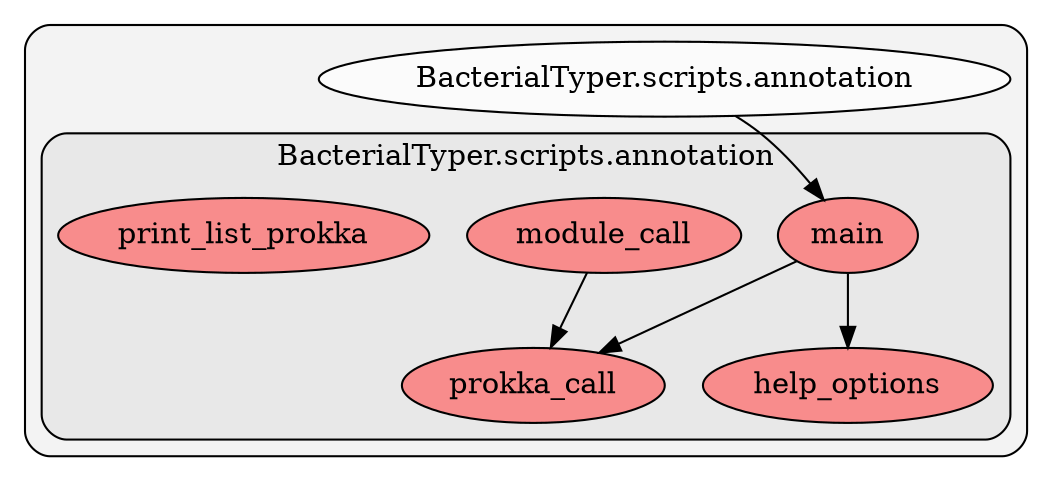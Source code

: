 digraph G {
    graph [rankdir=TB, clusterrank="local"];
    subgraph cluster_G {

        graph [style="filled,rounded",fillcolor="#80808018", label=""];
        BacterialTyper__scripts__annotation [label="BacterialTyper.scripts.annotation", style="filled", fillcolor="#ffffffb2", fontcolor="#000000", group="0"];
        subgraph cluster_BacterialTyper__scripts__annotation {

            graph [style="filled,rounded",fillcolor="#80808018", label="BacterialTyper.scripts.annotation"];
            BacterialTyper__scripts__annotation__help_options [label="help_options", style="filled", fillcolor="#ff6565b2", fontcolor="#000000", group="0"];
        }
        subgraph cluster_BacterialTyper__scripts__annotation {

            graph [style="filled,rounded",fillcolor="#80808018", label="BacterialTyper.scripts.annotation"];
            BacterialTyper__scripts__annotation__main [label="main", style="filled", fillcolor="#ff6565b2", fontcolor="#000000", group="0"];
        }
        subgraph cluster_BacterialTyper__scripts__annotation {

            graph [style="filled,rounded",fillcolor="#80808018", label="BacterialTyper.scripts.annotation"];
            BacterialTyper__scripts__annotation__module_call [label="module_call", style="filled", fillcolor="#ff6565b2", fontcolor="#000000", group="0"];
        }
        subgraph cluster_BacterialTyper__scripts__annotation {

            graph [style="filled,rounded",fillcolor="#80808018", label="BacterialTyper.scripts.annotation"];
            BacterialTyper__scripts__annotation__print_list_prokka [label="print_list_prokka", style="filled", fillcolor="#ff6565b2", fontcolor="#000000", group="0"];
        }
        subgraph cluster_BacterialTyper__scripts__annotation {

            graph [style="filled,rounded",fillcolor="#80808018", label="BacterialTyper.scripts.annotation"];
            BacterialTyper__scripts__annotation__prokka_call [label="prokka_call", style="filled", fillcolor="#ff6565b2", fontcolor="#000000", group="0"];
        }
    }
        BacterialTyper__scripts__annotation -> BacterialTyper__scripts__annotation__main [style="solid", color="#000000"];
        BacterialTyper__scripts__annotation__module_call -> BacterialTyper__scripts__annotation__prokka_call [style="solid", color="#000000"];
        BacterialTyper__scripts__annotation__main -> BacterialTyper__scripts__annotation__prokka_call [style="solid", color="#000000"];
        BacterialTyper__scripts__annotation__main -> BacterialTyper__scripts__annotation__help_options [style="solid", color="#000000"];
    }
